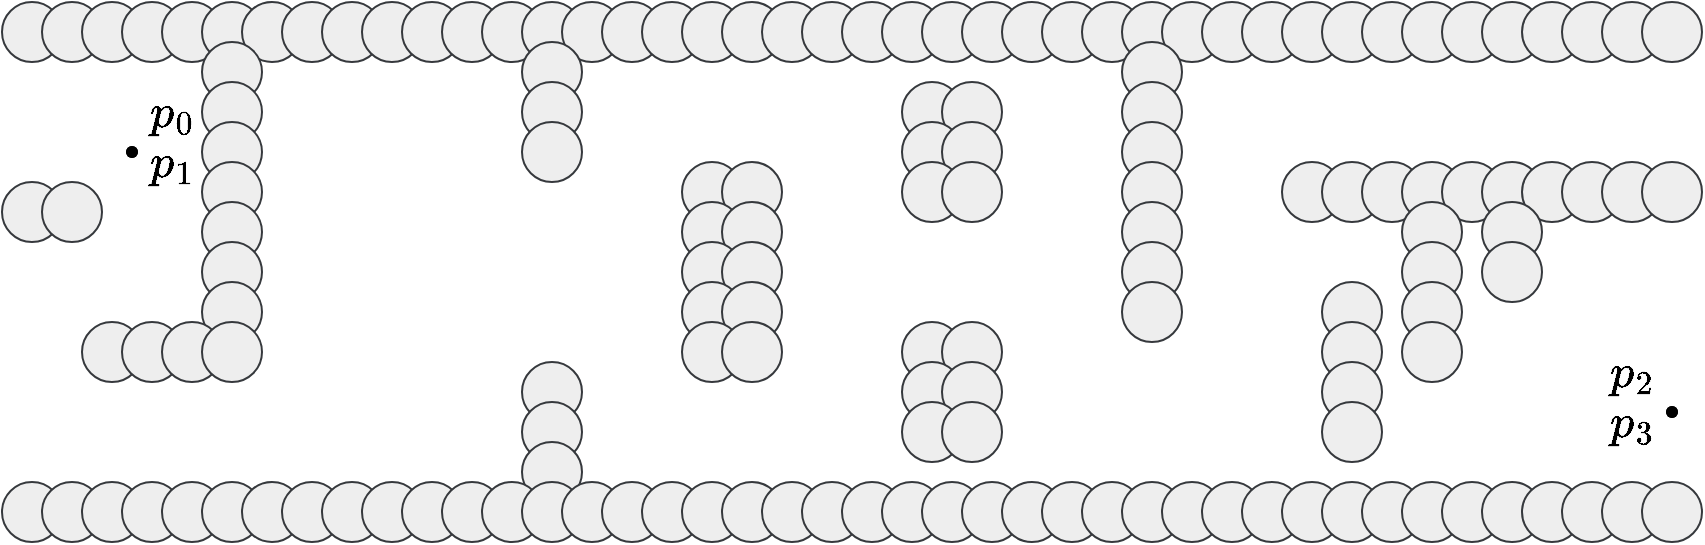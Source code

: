 <mxfile version="23.0.2" type="device">
  <diagram name="Page-1" id="large_distance">
    <mxGraphModel dx="1816" dy="1746" grid="1" gridSize="10" guides="1" tooltips="1" connect="1" arrows="1" fold="1" page="1" pageScale="1" pageWidth="827" pageHeight="1169" math="1" shadow="0">
      <root>
        <mxCell id="0" />
        <mxCell id="1" parent="0" />
        <mxCell id="collsionpoint-0" value="" style="ellipse;whiteSpace=wrap;html=1;aspect=fixed;fontSize=20;fillColor=#eeeeee;strokeColor=#36393d;" parent="1" vertex="1">
          <mxGeometry x="-15" y="-15" width="30" height="30" as="geometry" />
        </mxCell>
        <mxCell id="collsionpoint-1" value="" style="ellipse;whiteSpace=wrap;html=1;aspect=fixed;fontSize=20;fillColor=#eeeeee;strokeColor=#36393d;" parent="1" vertex="1">
          <mxGeometry x="5" y="-15" width="30" height="30" as="geometry" />
        </mxCell>
        <mxCell id="collsionpoint-2" value="" style="ellipse;whiteSpace=wrap;html=1;aspect=fixed;fontSize=20;fillColor=#eeeeee;strokeColor=#36393d;" parent="1" vertex="1">
          <mxGeometry x="25" y="-15" width="30" height="30" as="geometry" />
        </mxCell>
        <mxCell id="collsionpoint-3" value="" style="ellipse;whiteSpace=wrap;html=1;aspect=fixed;fontSize=20;fillColor=#eeeeee;strokeColor=#36393d;" parent="1" vertex="1">
          <mxGeometry x="45" y="-15" width="30" height="30" as="geometry" />
        </mxCell>
        <mxCell id="collsionpoint-4" value="" style="ellipse;whiteSpace=wrap;html=1;aspect=fixed;fontSize=20;fillColor=#eeeeee;strokeColor=#36393d;" parent="1" vertex="1">
          <mxGeometry x="65" y="-15" width="30" height="30" as="geometry" />
        </mxCell>
        <mxCell id="collsionpoint-5" value="" style="ellipse;whiteSpace=wrap;html=1;aspect=fixed;fontSize=20;fillColor=#eeeeee;strokeColor=#36393d;" parent="1" vertex="1">
          <mxGeometry x="85" y="-15" width="30" height="30" as="geometry" />
        </mxCell>
        <mxCell id="collsionpoint-6" value="" style="ellipse;whiteSpace=wrap;html=1;aspect=fixed;fontSize=20;fillColor=#eeeeee;strokeColor=#36393d;" parent="1" vertex="1">
          <mxGeometry x="105" y="-15" width="30" height="30" as="geometry" />
        </mxCell>
        <mxCell id="collsionpoint-7" value="" style="ellipse;whiteSpace=wrap;html=1;aspect=fixed;fontSize=20;fillColor=#eeeeee;strokeColor=#36393d;" parent="1" vertex="1">
          <mxGeometry x="125" y="-15" width="30" height="30" as="geometry" />
        </mxCell>
        <mxCell id="collsionpoint-8" value="" style="ellipse;whiteSpace=wrap;html=1;aspect=fixed;fontSize=20;fillColor=#eeeeee;strokeColor=#36393d;" parent="1" vertex="1">
          <mxGeometry x="145" y="-15" width="30" height="30" as="geometry" />
        </mxCell>
        <mxCell id="collsionpoint-9" value="" style="ellipse;whiteSpace=wrap;html=1;aspect=fixed;fontSize=20;fillColor=#eeeeee;strokeColor=#36393d;" parent="1" vertex="1">
          <mxGeometry x="165" y="-15" width="30" height="30" as="geometry" />
        </mxCell>
        <mxCell id="collsionpoint-10" value="" style="ellipse;whiteSpace=wrap;html=1;aspect=fixed;fontSize=20;fillColor=#eeeeee;strokeColor=#36393d;" parent="1" vertex="1">
          <mxGeometry x="185" y="-15" width="30" height="30" as="geometry" />
        </mxCell>
        <mxCell id="collsionpoint-11" value="" style="ellipse;whiteSpace=wrap;html=1;aspect=fixed;fontSize=20;fillColor=#eeeeee;strokeColor=#36393d;" parent="1" vertex="1">
          <mxGeometry x="205" y="-15" width="30" height="30" as="geometry" />
        </mxCell>
        <mxCell id="collsionpoint-12" value="" style="ellipse;whiteSpace=wrap;html=1;aspect=fixed;fontSize=20;fillColor=#eeeeee;strokeColor=#36393d;" parent="1" vertex="1">
          <mxGeometry x="225" y="-15" width="30" height="30" as="geometry" />
        </mxCell>
        <mxCell id="collsionpoint-13" value="" style="ellipse;whiteSpace=wrap;html=1;aspect=fixed;fontSize=20;fillColor=#eeeeee;strokeColor=#36393d;" parent="1" vertex="1">
          <mxGeometry x="245" y="-15" width="30" height="30" as="geometry" />
        </mxCell>
        <mxCell id="collsionpoint-14" value="" style="ellipse;whiteSpace=wrap;html=1;aspect=fixed;fontSize=20;fillColor=#eeeeee;strokeColor=#36393d;" parent="1" vertex="1">
          <mxGeometry x="265" y="-15" width="30" height="30" as="geometry" />
        </mxCell>
        <mxCell id="collsionpoint-15" value="" style="ellipse;whiteSpace=wrap;html=1;aspect=fixed;fontSize=20;fillColor=#eeeeee;strokeColor=#36393d;" parent="1" vertex="1">
          <mxGeometry x="285" y="-15" width="30" height="30" as="geometry" />
        </mxCell>
        <mxCell id="collsionpoint-16" value="" style="ellipse;whiteSpace=wrap;html=1;aspect=fixed;fontSize=20;fillColor=#eeeeee;strokeColor=#36393d;" parent="1" vertex="1">
          <mxGeometry x="305" y="-15" width="30" height="30" as="geometry" />
        </mxCell>
        <mxCell id="collsionpoint-17" value="" style="ellipse;whiteSpace=wrap;html=1;aspect=fixed;fontSize=20;fillColor=#eeeeee;strokeColor=#36393d;" parent="1" vertex="1">
          <mxGeometry x="325" y="-15" width="30" height="30" as="geometry" />
        </mxCell>
        <mxCell id="collsionpoint-18" value="" style="ellipse;whiteSpace=wrap;html=1;aspect=fixed;fontSize=20;fillColor=#eeeeee;strokeColor=#36393d;" parent="1" vertex="1">
          <mxGeometry x="345" y="-15" width="30" height="30" as="geometry" />
        </mxCell>
        <mxCell id="collsionpoint-19" value="" style="ellipse;whiteSpace=wrap;html=1;aspect=fixed;fontSize=20;fillColor=#eeeeee;strokeColor=#36393d;" parent="1" vertex="1">
          <mxGeometry x="365" y="-15" width="30" height="30" as="geometry" />
        </mxCell>
        <mxCell id="collsionpoint-20" value="" style="ellipse;whiteSpace=wrap;html=1;aspect=fixed;fontSize=20;fillColor=#eeeeee;strokeColor=#36393d;" parent="1" vertex="1">
          <mxGeometry x="385" y="-15" width="30" height="30" as="geometry" />
        </mxCell>
        <mxCell id="collsionpoint-21" value="" style="ellipse;whiteSpace=wrap;html=1;aspect=fixed;fontSize=20;fillColor=#eeeeee;strokeColor=#36393d;" parent="1" vertex="1">
          <mxGeometry x="405" y="-15" width="30" height="30" as="geometry" />
        </mxCell>
        <mxCell id="collsionpoint-22" value="" style="ellipse;whiteSpace=wrap;html=1;aspect=fixed;fontSize=20;fillColor=#eeeeee;strokeColor=#36393d;" parent="1" vertex="1">
          <mxGeometry x="425" y="-15" width="30" height="30" as="geometry" />
        </mxCell>
        <mxCell id="collsionpoint-23" value="" style="ellipse;whiteSpace=wrap;html=1;aspect=fixed;fontSize=20;fillColor=#eeeeee;strokeColor=#36393d;" parent="1" vertex="1">
          <mxGeometry x="445" y="-15" width="30" height="30" as="geometry" />
        </mxCell>
        <mxCell id="collsionpoint-24" value="" style="ellipse;whiteSpace=wrap;html=1;aspect=fixed;fontSize=20;fillColor=#eeeeee;strokeColor=#36393d;" parent="1" vertex="1">
          <mxGeometry x="465" y="-15" width="30" height="30" as="geometry" />
        </mxCell>
        <mxCell id="collsionpoint-25" value="" style="ellipse;whiteSpace=wrap;html=1;aspect=fixed;fontSize=20;fillColor=#eeeeee;strokeColor=#36393d;" parent="1" vertex="1">
          <mxGeometry x="485" y="-15" width="30" height="30" as="geometry" />
        </mxCell>
        <mxCell id="collsionpoint-26" value="" style="ellipse;whiteSpace=wrap;html=1;aspect=fixed;fontSize=20;fillColor=#eeeeee;strokeColor=#36393d;" parent="1" vertex="1">
          <mxGeometry x="505" y="-15" width="30" height="30" as="geometry" />
        </mxCell>
        <mxCell id="collsionpoint-27" value="" style="ellipse;whiteSpace=wrap;html=1;aspect=fixed;fontSize=20;fillColor=#eeeeee;strokeColor=#36393d;" parent="1" vertex="1">
          <mxGeometry x="525" y="-15" width="30" height="30" as="geometry" />
        </mxCell>
        <mxCell id="collsionpoint-28" value="" style="ellipse;whiteSpace=wrap;html=1;aspect=fixed;fontSize=20;fillColor=#eeeeee;strokeColor=#36393d;" parent="1" vertex="1">
          <mxGeometry x="545" y="-15" width="30" height="30" as="geometry" />
        </mxCell>
        <mxCell id="collsionpoint-29" value="" style="ellipse;whiteSpace=wrap;html=1;aspect=fixed;fontSize=20;fillColor=#eeeeee;strokeColor=#36393d;" parent="1" vertex="1">
          <mxGeometry x="565" y="-15" width="30" height="30" as="geometry" />
        </mxCell>
        <mxCell id="collsionpoint-30" value="" style="ellipse;whiteSpace=wrap;html=1;aspect=fixed;fontSize=20;fillColor=#eeeeee;strokeColor=#36393d;" parent="1" vertex="1">
          <mxGeometry x="585" y="-15" width="30" height="30" as="geometry" />
        </mxCell>
        <mxCell id="collsionpoint-31" value="" style="ellipse;whiteSpace=wrap;html=1;aspect=fixed;fontSize=20;fillColor=#eeeeee;strokeColor=#36393d;" parent="1" vertex="1">
          <mxGeometry x="605" y="-15" width="30" height="30" as="geometry" />
        </mxCell>
        <mxCell id="collsionpoint-32" value="" style="ellipse;whiteSpace=wrap;html=1;aspect=fixed;fontSize=20;fillColor=#eeeeee;strokeColor=#36393d;" parent="1" vertex="1">
          <mxGeometry x="625" y="-15" width="30" height="30" as="geometry" />
        </mxCell>
        <mxCell id="collsionpoint-33" value="" style="ellipse;whiteSpace=wrap;html=1;aspect=fixed;fontSize=20;fillColor=#eeeeee;strokeColor=#36393d;" parent="1" vertex="1">
          <mxGeometry x="645" y="-15" width="30" height="30" as="geometry" />
        </mxCell>
        <mxCell id="collsionpoint-34" value="" style="ellipse;whiteSpace=wrap;html=1;aspect=fixed;fontSize=20;fillColor=#eeeeee;strokeColor=#36393d;" parent="1" vertex="1">
          <mxGeometry x="665" y="-15" width="30" height="30" as="geometry" />
        </mxCell>
        <mxCell id="collsionpoint-35" value="" style="ellipse;whiteSpace=wrap;html=1;aspect=fixed;fontSize=20;fillColor=#eeeeee;strokeColor=#36393d;" parent="1" vertex="1">
          <mxGeometry x="685" y="-15" width="30" height="30" as="geometry" />
        </mxCell>
        <mxCell id="collsionpoint-36" value="" style="ellipse;whiteSpace=wrap;html=1;aspect=fixed;fontSize=20;fillColor=#eeeeee;strokeColor=#36393d;" parent="1" vertex="1">
          <mxGeometry x="705" y="-15" width="30" height="30" as="geometry" />
        </mxCell>
        <mxCell id="collsionpoint-37" value="" style="ellipse;whiteSpace=wrap;html=1;aspect=fixed;fontSize=20;fillColor=#eeeeee;strokeColor=#36393d;" parent="1" vertex="1">
          <mxGeometry x="725" y="-15" width="30" height="30" as="geometry" />
        </mxCell>
        <mxCell id="collsionpoint-38" value="" style="ellipse;whiteSpace=wrap;html=1;aspect=fixed;fontSize=20;fillColor=#eeeeee;strokeColor=#36393d;" parent="1" vertex="1">
          <mxGeometry x="745" y="-15" width="30" height="30" as="geometry" />
        </mxCell>
        <mxCell id="collsionpoint-39" value="" style="ellipse;whiteSpace=wrap;html=1;aspect=fixed;fontSize=20;fillColor=#eeeeee;strokeColor=#36393d;" parent="1" vertex="1">
          <mxGeometry x="765" y="-15" width="30" height="30" as="geometry" />
        </mxCell>
        <mxCell id="collsionpoint-40" value="" style="ellipse;whiteSpace=wrap;html=1;aspect=fixed;fontSize=20;fillColor=#eeeeee;strokeColor=#36393d;" parent="1" vertex="1">
          <mxGeometry x="785" y="-15" width="30" height="30" as="geometry" />
        </mxCell>
        <mxCell id="collsionpoint-41" value="" style="ellipse;whiteSpace=wrap;html=1;aspect=fixed;fontSize=20;fillColor=#eeeeee;strokeColor=#36393d;" parent="1" vertex="1">
          <mxGeometry x="805" y="-15" width="30" height="30" as="geometry" />
        </mxCell>
        <mxCell id="collsionpoint-42" value="" style="ellipse;whiteSpace=wrap;html=1;aspect=fixed;fontSize=20;fillColor=#eeeeee;strokeColor=#36393d;" parent="1" vertex="1">
          <mxGeometry x="85" y="5" width="30" height="30" as="geometry" />
        </mxCell>
        <mxCell id="collsionpoint-43" value="" style="ellipse;whiteSpace=wrap;html=1;aspect=fixed;fontSize=20;fillColor=#eeeeee;strokeColor=#36393d;" parent="1" vertex="1">
          <mxGeometry x="245" y="5" width="30" height="30" as="geometry" />
        </mxCell>
        <mxCell id="collsionpoint-44" value="" style="ellipse;whiteSpace=wrap;html=1;aspect=fixed;fontSize=20;fillColor=#eeeeee;strokeColor=#36393d;" parent="1" vertex="1">
          <mxGeometry x="545" y="5" width="30" height="30" as="geometry" />
        </mxCell>
        <mxCell id="collsionpoint-45" value="" style="ellipse;whiteSpace=wrap;html=1;aspect=fixed;fontSize=20;fillColor=#eeeeee;strokeColor=#36393d;" parent="1" vertex="1">
          <mxGeometry x="85" y="25" width="30" height="30" as="geometry" />
        </mxCell>
        <mxCell id="collsionpoint-46" value="" style="ellipse;whiteSpace=wrap;html=1;aspect=fixed;fontSize=20;fillColor=#eeeeee;strokeColor=#36393d;" parent="1" vertex="1">
          <mxGeometry x="245" y="25" width="30" height="30" as="geometry" />
        </mxCell>
        <mxCell id="collsionpoint-47" value="" style="ellipse;whiteSpace=wrap;html=1;aspect=fixed;fontSize=20;fillColor=#eeeeee;strokeColor=#36393d;" parent="1" vertex="1">
          <mxGeometry x="435" y="25" width="30" height="30" as="geometry" />
        </mxCell>
        <mxCell id="collsionpoint-48" value="" style="ellipse;whiteSpace=wrap;html=1;aspect=fixed;fontSize=20;fillColor=#eeeeee;strokeColor=#36393d;" parent="1" vertex="1">
          <mxGeometry x="455" y="25" width="30" height="30" as="geometry" />
        </mxCell>
        <mxCell id="collsionpoint-49" value="" style="ellipse;whiteSpace=wrap;html=1;aspect=fixed;fontSize=20;fillColor=#eeeeee;strokeColor=#36393d;" parent="1" vertex="1">
          <mxGeometry x="545" y="25" width="30" height="30" as="geometry" />
        </mxCell>
        <mxCell id="collsionpoint-50" value="" style="ellipse;whiteSpace=wrap;html=1;aspect=fixed;fontSize=20;fillColor=#eeeeee;strokeColor=#36393d;" parent="1" vertex="1">
          <mxGeometry x="85" y="45" width="30" height="30" as="geometry" />
        </mxCell>
        <mxCell id="collsionpoint-51" value="" style="ellipse;whiteSpace=wrap;html=1;aspect=fixed;fontSize=20;fillColor=#eeeeee;strokeColor=#36393d;" parent="1" vertex="1">
          <mxGeometry x="245" y="45" width="30" height="30" as="geometry" />
        </mxCell>
        <mxCell id="collsionpoint-52" value="" style="ellipse;whiteSpace=wrap;html=1;aspect=fixed;fontSize=20;fillColor=#eeeeee;strokeColor=#36393d;" parent="1" vertex="1">
          <mxGeometry x="435" y="45" width="30" height="30" as="geometry" />
        </mxCell>
        <mxCell id="collsionpoint-53" value="" style="ellipse;whiteSpace=wrap;html=1;aspect=fixed;fontSize=20;fillColor=#eeeeee;strokeColor=#36393d;" parent="1" vertex="1">
          <mxGeometry x="455" y="45" width="30" height="30" as="geometry" />
        </mxCell>
        <mxCell id="collsionpoint-54" value="" style="ellipse;whiteSpace=wrap;html=1;aspect=fixed;fontSize=20;fillColor=#eeeeee;strokeColor=#36393d;" parent="1" vertex="1">
          <mxGeometry x="545" y="45" width="30" height="30" as="geometry" />
        </mxCell>
        <mxCell id="collsionpoint-55" value="" style="ellipse;whiteSpace=wrap;html=1;aspect=fixed;fontSize=20;fillColor=#eeeeee;strokeColor=#36393d;" parent="1" vertex="1">
          <mxGeometry x="85" y="65" width="30" height="30" as="geometry" />
        </mxCell>
        <mxCell id="collsionpoint-56" value="" style="ellipse;whiteSpace=wrap;html=1;aspect=fixed;fontSize=20;fillColor=#eeeeee;strokeColor=#36393d;" parent="1" vertex="1">
          <mxGeometry x="325" y="65" width="30" height="30" as="geometry" />
        </mxCell>
        <mxCell id="collsionpoint-57" value="" style="ellipse;whiteSpace=wrap;html=1;aspect=fixed;fontSize=20;fillColor=#eeeeee;strokeColor=#36393d;" parent="1" vertex="1">
          <mxGeometry x="345" y="65" width="30" height="30" as="geometry" />
        </mxCell>
        <mxCell id="collsionpoint-58" value="" style="ellipse;whiteSpace=wrap;html=1;aspect=fixed;fontSize=20;fillColor=#eeeeee;strokeColor=#36393d;" parent="1" vertex="1">
          <mxGeometry x="435" y="65" width="30" height="30" as="geometry" />
        </mxCell>
        <mxCell id="collsionpoint-59" value="" style="ellipse;whiteSpace=wrap;html=1;aspect=fixed;fontSize=20;fillColor=#eeeeee;strokeColor=#36393d;" parent="1" vertex="1">
          <mxGeometry x="455" y="65" width="30" height="30" as="geometry" />
        </mxCell>
        <mxCell id="collsionpoint-60" value="" style="ellipse;whiteSpace=wrap;html=1;aspect=fixed;fontSize=20;fillColor=#eeeeee;strokeColor=#36393d;" parent="1" vertex="1">
          <mxGeometry x="545" y="65" width="30" height="30" as="geometry" />
        </mxCell>
        <mxCell id="collsionpoint-61" value="" style="ellipse;whiteSpace=wrap;html=1;aspect=fixed;fontSize=20;fillColor=#eeeeee;strokeColor=#36393d;" parent="1" vertex="1">
          <mxGeometry x="625" y="65" width="30" height="30" as="geometry" />
        </mxCell>
        <mxCell id="collsionpoint-62" value="" style="ellipse;whiteSpace=wrap;html=1;aspect=fixed;fontSize=20;fillColor=#eeeeee;strokeColor=#36393d;" parent="1" vertex="1">
          <mxGeometry x="645" y="65" width="30" height="30" as="geometry" />
        </mxCell>
        <mxCell id="collsionpoint-63" value="" style="ellipse;whiteSpace=wrap;html=1;aspect=fixed;fontSize=20;fillColor=#eeeeee;strokeColor=#36393d;" parent="1" vertex="1">
          <mxGeometry x="665" y="65" width="30" height="30" as="geometry" />
        </mxCell>
        <mxCell id="collsionpoint-64" value="" style="ellipse;whiteSpace=wrap;html=1;aspect=fixed;fontSize=20;fillColor=#eeeeee;strokeColor=#36393d;" parent="1" vertex="1">
          <mxGeometry x="685" y="65" width="30" height="30" as="geometry" />
        </mxCell>
        <mxCell id="collsionpoint-65" value="" style="ellipse;whiteSpace=wrap;html=1;aspect=fixed;fontSize=20;fillColor=#eeeeee;strokeColor=#36393d;" parent="1" vertex="1">
          <mxGeometry x="705" y="65" width="30" height="30" as="geometry" />
        </mxCell>
        <mxCell id="collsionpoint-66" value="" style="ellipse;whiteSpace=wrap;html=1;aspect=fixed;fontSize=20;fillColor=#eeeeee;strokeColor=#36393d;" parent="1" vertex="1">
          <mxGeometry x="725" y="65" width="30" height="30" as="geometry" />
        </mxCell>
        <mxCell id="collsionpoint-67" value="" style="ellipse;whiteSpace=wrap;html=1;aspect=fixed;fontSize=20;fillColor=#eeeeee;strokeColor=#36393d;" parent="1" vertex="1">
          <mxGeometry x="745" y="65" width="30" height="30" as="geometry" />
        </mxCell>
        <mxCell id="collsionpoint-68" value="" style="ellipse;whiteSpace=wrap;html=1;aspect=fixed;fontSize=20;fillColor=#eeeeee;strokeColor=#36393d;" parent="1" vertex="1">
          <mxGeometry x="765" y="65" width="30" height="30" as="geometry" />
        </mxCell>
        <mxCell id="collsionpoint-69" value="" style="ellipse;whiteSpace=wrap;html=1;aspect=fixed;fontSize=20;fillColor=#eeeeee;strokeColor=#36393d;" parent="1" vertex="1">
          <mxGeometry x="785" y="65" width="30" height="30" as="geometry" />
        </mxCell>
        <mxCell id="collsionpoint-70" value="" style="ellipse;whiteSpace=wrap;html=1;aspect=fixed;fontSize=20;fillColor=#eeeeee;strokeColor=#36393d;" parent="1" vertex="1">
          <mxGeometry x="805" y="65" width="30" height="30" as="geometry" />
        </mxCell>
        <mxCell id="collsionpoint-71" value="" style="ellipse;whiteSpace=wrap;html=1;aspect=fixed;fontSize=20;fillColor=#eeeeee;strokeColor=#36393d;" parent="1" vertex="1">
          <mxGeometry x="-15" y="75" width="30" height="30" as="geometry" />
        </mxCell>
        <mxCell id="collsionpoint-72" value="" style="ellipse;whiteSpace=wrap;html=1;aspect=fixed;fontSize=20;fillColor=#eeeeee;strokeColor=#36393d;" parent="1" vertex="1">
          <mxGeometry x="5" y="75" width="30" height="30" as="geometry" />
        </mxCell>
        <mxCell id="collsionpoint-73" value="" style="ellipse;whiteSpace=wrap;html=1;aspect=fixed;fontSize=20;fillColor=#eeeeee;strokeColor=#36393d;" parent="1" vertex="1">
          <mxGeometry x="85" y="85" width="30" height="30" as="geometry" />
        </mxCell>
        <mxCell id="collsionpoint-74" value="" style="ellipse;whiteSpace=wrap;html=1;aspect=fixed;fontSize=20;fillColor=#eeeeee;strokeColor=#36393d;" parent="1" vertex="1">
          <mxGeometry x="325" y="85" width="30" height="30" as="geometry" />
        </mxCell>
        <mxCell id="collsionpoint-75" value="" style="ellipse;whiteSpace=wrap;html=1;aspect=fixed;fontSize=20;fillColor=#eeeeee;strokeColor=#36393d;" parent="1" vertex="1">
          <mxGeometry x="345" y="85" width="30" height="30" as="geometry" />
        </mxCell>
        <mxCell id="collsionpoint-76" value="" style="ellipse;whiteSpace=wrap;html=1;aspect=fixed;fontSize=20;fillColor=#eeeeee;strokeColor=#36393d;" parent="1" vertex="1">
          <mxGeometry x="545" y="85" width="30" height="30" as="geometry" />
        </mxCell>
        <mxCell id="collsionpoint-77" value="" style="ellipse;whiteSpace=wrap;html=1;aspect=fixed;fontSize=20;fillColor=#eeeeee;strokeColor=#36393d;" parent="1" vertex="1">
          <mxGeometry x="685" y="85" width="30" height="30" as="geometry" />
        </mxCell>
        <mxCell id="collsionpoint-78" value="" style="ellipse;whiteSpace=wrap;html=1;aspect=fixed;fontSize=20;fillColor=#eeeeee;strokeColor=#36393d;" parent="1" vertex="1">
          <mxGeometry x="725" y="85" width="30" height="30" as="geometry" />
        </mxCell>
        <mxCell id="collsionpoint-79" value="" style="ellipse;whiteSpace=wrap;html=1;aspect=fixed;fontSize=20;fillColor=#eeeeee;strokeColor=#36393d;" parent="1" vertex="1">
          <mxGeometry x="85" y="105" width="30" height="30" as="geometry" />
        </mxCell>
        <mxCell id="collsionpoint-80" value="" style="ellipse;whiteSpace=wrap;html=1;aspect=fixed;fontSize=20;fillColor=#eeeeee;strokeColor=#36393d;" parent="1" vertex="1">
          <mxGeometry x="325" y="105" width="30" height="30" as="geometry" />
        </mxCell>
        <mxCell id="collsionpoint-81" value="" style="ellipse;whiteSpace=wrap;html=1;aspect=fixed;fontSize=20;fillColor=#eeeeee;strokeColor=#36393d;" parent="1" vertex="1">
          <mxGeometry x="345" y="105" width="30" height="30" as="geometry" />
        </mxCell>
        <mxCell id="collsionpoint-82" value="" style="ellipse;whiteSpace=wrap;html=1;aspect=fixed;fontSize=20;fillColor=#eeeeee;strokeColor=#36393d;" parent="1" vertex="1">
          <mxGeometry x="545" y="105" width="30" height="30" as="geometry" />
        </mxCell>
        <mxCell id="collsionpoint-83" value="" style="ellipse;whiteSpace=wrap;html=1;aspect=fixed;fontSize=20;fillColor=#eeeeee;strokeColor=#36393d;" parent="1" vertex="1">
          <mxGeometry x="685" y="105" width="30" height="30" as="geometry" />
        </mxCell>
        <mxCell id="collsionpoint-84" value="" style="ellipse;whiteSpace=wrap;html=1;aspect=fixed;fontSize=20;fillColor=#eeeeee;strokeColor=#36393d;" parent="1" vertex="1">
          <mxGeometry x="725" y="105" width="30" height="30" as="geometry" />
        </mxCell>
        <mxCell id="collsionpoint-85" value="" style="ellipse;whiteSpace=wrap;html=1;aspect=fixed;fontSize=20;fillColor=#eeeeee;strokeColor=#36393d;" parent="1" vertex="1">
          <mxGeometry x="85" y="125" width="30" height="30" as="geometry" />
        </mxCell>
        <mxCell id="collsionpoint-86" value="" style="ellipse;whiteSpace=wrap;html=1;aspect=fixed;fontSize=20;fillColor=#eeeeee;strokeColor=#36393d;" parent="1" vertex="1">
          <mxGeometry x="325" y="125" width="30" height="30" as="geometry" />
        </mxCell>
        <mxCell id="collsionpoint-87" value="" style="ellipse;whiteSpace=wrap;html=1;aspect=fixed;fontSize=20;fillColor=#eeeeee;strokeColor=#36393d;" parent="1" vertex="1">
          <mxGeometry x="345" y="125" width="30" height="30" as="geometry" />
        </mxCell>
        <mxCell id="collsionpoint-88" value="" style="ellipse;whiteSpace=wrap;html=1;aspect=fixed;fontSize=20;fillColor=#eeeeee;strokeColor=#36393d;" parent="1" vertex="1">
          <mxGeometry x="545" y="125" width="30" height="30" as="geometry" />
        </mxCell>
        <mxCell id="collsionpoint-89" value="" style="ellipse;whiteSpace=wrap;html=1;aspect=fixed;fontSize=20;fillColor=#eeeeee;strokeColor=#36393d;" parent="1" vertex="1">
          <mxGeometry x="645" y="125" width="30" height="30" as="geometry" />
        </mxCell>
        <mxCell id="collsionpoint-90" value="" style="ellipse;whiteSpace=wrap;html=1;aspect=fixed;fontSize=20;fillColor=#eeeeee;strokeColor=#36393d;" parent="1" vertex="1">
          <mxGeometry x="685" y="125" width="30" height="30" as="geometry" />
        </mxCell>
        <mxCell id="collsionpoint-91" value="" style="ellipse;whiteSpace=wrap;html=1;aspect=fixed;fontSize=20;fillColor=#eeeeee;strokeColor=#36393d;" parent="1" vertex="1">
          <mxGeometry x="25" y="145" width="30" height="30" as="geometry" />
        </mxCell>
        <mxCell id="collsionpoint-92" value="" style="ellipse;whiteSpace=wrap;html=1;aspect=fixed;fontSize=20;fillColor=#eeeeee;strokeColor=#36393d;" parent="1" vertex="1">
          <mxGeometry x="45" y="145" width="30" height="30" as="geometry" />
        </mxCell>
        <mxCell id="collsionpoint-93" value="" style="ellipse;whiteSpace=wrap;html=1;aspect=fixed;fontSize=20;fillColor=#eeeeee;strokeColor=#36393d;" parent="1" vertex="1">
          <mxGeometry x="65" y="145" width="30" height="30" as="geometry" />
        </mxCell>
        <mxCell id="collsionpoint-94" value="" style="ellipse;whiteSpace=wrap;html=1;aspect=fixed;fontSize=20;fillColor=#eeeeee;strokeColor=#36393d;" parent="1" vertex="1">
          <mxGeometry x="85" y="145" width="30" height="30" as="geometry" />
        </mxCell>
        <mxCell id="collsionpoint-95" value="" style="ellipse;whiteSpace=wrap;html=1;aspect=fixed;fontSize=20;fillColor=#eeeeee;strokeColor=#36393d;" parent="1" vertex="1">
          <mxGeometry x="325" y="145" width="30" height="30" as="geometry" />
        </mxCell>
        <mxCell id="collsionpoint-96" value="" style="ellipse;whiteSpace=wrap;html=1;aspect=fixed;fontSize=20;fillColor=#eeeeee;strokeColor=#36393d;" parent="1" vertex="1">
          <mxGeometry x="345" y="145" width="30" height="30" as="geometry" />
        </mxCell>
        <mxCell id="collsionpoint-97" value="" style="ellipse;whiteSpace=wrap;html=1;aspect=fixed;fontSize=20;fillColor=#eeeeee;strokeColor=#36393d;" parent="1" vertex="1">
          <mxGeometry x="435" y="145" width="30" height="30" as="geometry" />
        </mxCell>
        <mxCell id="collsionpoint-98" value="" style="ellipse;whiteSpace=wrap;html=1;aspect=fixed;fontSize=20;fillColor=#eeeeee;strokeColor=#36393d;" parent="1" vertex="1">
          <mxGeometry x="455" y="145" width="30" height="30" as="geometry" />
        </mxCell>
        <mxCell id="collsionpoint-99" value="" style="ellipse;whiteSpace=wrap;html=1;aspect=fixed;fontSize=20;fillColor=#eeeeee;strokeColor=#36393d;" parent="1" vertex="1">
          <mxGeometry x="645" y="145" width="30" height="30" as="geometry" />
        </mxCell>
        <mxCell id="collsionpoint-100" value="" style="ellipse;whiteSpace=wrap;html=1;aspect=fixed;fontSize=20;fillColor=#eeeeee;strokeColor=#36393d;" parent="1" vertex="1">
          <mxGeometry x="685" y="145" width="30" height="30" as="geometry" />
        </mxCell>
        <mxCell id="collsionpoint-101" value="" style="ellipse;whiteSpace=wrap;html=1;aspect=fixed;fontSize=20;fillColor=#eeeeee;strokeColor=#36393d;" parent="1" vertex="1">
          <mxGeometry x="245" y="165" width="30" height="30" as="geometry" />
        </mxCell>
        <mxCell id="collsionpoint-102" value="" style="ellipse;whiteSpace=wrap;html=1;aspect=fixed;fontSize=20;fillColor=#eeeeee;strokeColor=#36393d;" parent="1" vertex="1">
          <mxGeometry x="435" y="165" width="30" height="30" as="geometry" />
        </mxCell>
        <mxCell id="collsionpoint-103" value="" style="ellipse;whiteSpace=wrap;html=1;aspect=fixed;fontSize=20;fillColor=#eeeeee;strokeColor=#36393d;" parent="1" vertex="1">
          <mxGeometry x="455" y="165" width="30" height="30" as="geometry" />
        </mxCell>
        <mxCell id="collsionpoint-104" value="" style="ellipse;whiteSpace=wrap;html=1;aspect=fixed;fontSize=20;fillColor=#eeeeee;strokeColor=#36393d;" parent="1" vertex="1">
          <mxGeometry x="645" y="165" width="30" height="30" as="geometry" />
        </mxCell>
        <mxCell id="collsionpoint-105" value="" style="ellipse;whiteSpace=wrap;html=1;aspect=fixed;fontSize=20;fillColor=#eeeeee;strokeColor=#36393d;" parent="1" vertex="1">
          <mxGeometry x="245" y="185" width="30" height="30" as="geometry" />
        </mxCell>
        <mxCell id="collsionpoint-106" value="" style="ellipse;whiteSpace=wrap;html=1;aspect=fixed;fontSize=20;fillColor=#eeeeee;strokeColor=#36393d;" parent="1" vertex="1">
          <mxGeometry x="435" y="185" width="30" height="30" as="geometry" />
        </mxCell>
        <mxCell id="collsionpoint-107" value="" style="ellipse;whiteSpace=wrap;html=1;aspect=fixed;fontSize=20;fillColor=#eeeeee;strokeColor=#36393d;" parent="1" vertex="1">
          <mxGeometry x="455" y="185" width="30" height="30" as="geometry" />
        </mxCell>
        <mxCell id="collsionpoint-108" value="" style="ellipse;whiteSpace=wrap;html=1;aspect=fixed;fontSize=20;fillColor=#eeeeee;strokeColor=#36393d;" parent="1" vertex="1">
          <mxGeometry x="645" y="185" width="30" height="30" as="geometry" />
        </mxCell>
        <mxCell id="collsionpoint-109" value="" style="ellipse;whiteSpace=wrap;html=1;aspect=fixed;fontSize=20;fillColor=#eeeeee;strokeColor=#36393d;" parent="1" vertex="1">
          <mxGeometry x="245" y="205" width="30" height="30" as="geometry" />
        </mxCell>
        <mxCell id="collsionpoint-110" value="" style="ellipse;whiteSpace=wrap;html=1;aspect=fixed;fontSize=20;fillColor=#eeeeee;strokeColor=#36393d;" parent="1" vertex="1">
          <mxGeometry x="-15" y="225" width="30" height="30" as="geometry" />
        </mxCell>
        <mxCell id="collsionpoint-111" value="" style="ellipse;whiteSpace=wrap;html=1;aspect=fixed;fontSize=20;fillColor=#eeeeee;strokeColor=#36393d;" parent="1" vertex="1">
          <mxGeometry x="5" y="225" width="30" height="30" as="geometry" />
        </mxCell>
        <mxCell id="collsionpoint-112" value="" style="ellipse;whiteSpace=wrap;html=1;aspect=fixed;fontSize=20;fillColor=#eeeeee;strokeColor=#36393d;" parent="1" vertex="1">
          <mxGeometry x="25" y="225" width="30" height="30" as="geometry" />
        </mxCell>
        <mxCell id="collsionpoint-113" value="" style="ellipse;whiteSpace=wrap;html=1;aspect=fixed;fontSize=20;fillColor=#eeeeee;strokeColor=#36393d;" parent="1" vertex="1">
          <mxGeometry x="45" y="225" width="30" height="30" as="geometry" />
        </mxCell>
        <mxCell id="collsionpoint-114" value="" style="ellipse;whiteSpace=wrap;html=1;aspect=fixed;fontSize=20;fillColor=#eeeeee;strokeColor=#36393d;" parent="1" vertex="1">
          <mxGeometry x="65" y="225" width="30" height="30" as="geometry" />
        </mxCell>
        <mxCell id="collsionpoint-115" value="" style="ellipse;whiteSpace=wrap;html=1;aspect=fixed;fontSize=20;fillColor=#eeeeee;strokeColor=#36393d;" parent="1" vertex="1">
          <mxGeometry x="85" y="225" width="30" height="30" as="geometry" />
        </mxCell>
        <mxCell id="collsionpoint-116" value="" style="ellipse;whiteSpace=wrap;html=1;aspect=fixed;fontSize=20;fillColor=#eeeeee;strokeColor=#36393d;" parent="1" vertex="1">
          <mxGeometry x="105" y="225" width="30" height="30" as="geometry" />
        </mxCell>
        <mxCell id="collsionpoint-117" value="" style="ellipse;whiteSpace=wrap;html=1;aspect=fixed;fontSize=20;fillColor=#eeeeee;strokeColor=#36393d;" parent="1" vertex="1">
          <mxGeometry x="125" y="225" width="30" height="30" as="geometry" />
        </mxCell>
        <mxCell id="collsionpoint-118" value="" style="ellipse;whiteSpace=wrap;html=1;aspect=fixed;fontSize=20;fillColor=#eeeeee;strokeColor=#36393d;" parent="1" vertex="1">
          <mxGeometry x="145" y="225" width="30" height="30" as="geometry" />
        </mxCell>
        <mxCell id="collsionpoint-119" value="" style="ellipse;whiteSpace=wrap;html=1;aspect=fixed;fontSize=20;fillColor=#eeeeee;strokeColor=#36393d;" parent="1" vertex="1">
          <mxGeometry x="165" y="225" width="30" height="30" as="geometry" />
        </mxCell>
        <mxCell id="collsionpoint-120" value="" style="ellipse;whiteSpace=wrap;html=1;aspect=fixed;fontSize=20;fillColor=#eeeeee;strokeColor=#36393d;" parent="1" vertex="1">
          <mxGeometry x="185" y="225" width="30" height="30" as="geometry" />
        </mxCell>
        <mxCell id="collsionpoint-121" value="" style="ellipse;whiteSpace=wrap;html=1;aspect=fixed;fontSize=20;fillColor=#eeeeee;strokeColor=#36393d;" parent="1" vertex="1">
          <mxGeometry x="205" y="225" width="30" height="30" as="geometry" />
        </mxCell>
        <mxCell id="collsionpoint-122" value="" style="ellipse;whiteSpace=wrap;html=1;aspect=fixed;fontSize=20;fillColor=#eeeeee;strokeColor=#36393d;" parent="1" vertex="1">
          <mxGeometry x="225" y="225" width="30" height="30" as="geometry" />
        </mxCell>
        <mxCell id="collsionpoint-123" value="" style="ellipse;whiteSpace=wrap;html=1;aspect=fixed;fontSize=20;fillColor=#eeeeee;strokeColor=#36393d;" parent="1" vertex="1">
          <mxGeometry x="245" y="225" width="30" height="30" as="geometry" />
        </mxCell>
        <mxCell id="collsionpoint-124" value="" style="ellipse;whiteSpace=wrap;html=1;aspect=fixed;fontSize=20;fillColor=#eeeeee;strokeColor=#36393d;" parent="1" vertex="1">
          <mxGeometry x="265" y="225" width="30" height="30" as="geometry" />
        </mxCell>
        <mxCell id="collsionpoint-125" value="" style="ellipse;whiteSpace=wrap;html=1;aspect=fixed;fontSize=20;fillColor=#eeeeee;strokeColor=#36393d;" parent="1" vertex="1">
          <mxGeometry x="285" y="225" width="30" height="30" as="geometry" />
        </mxCell>
        <mxCell id="collsionpoint-126" value="" style="ellipse;whiteSpace=wrap;html=1;aspect=fixed;fontSize=20;fillColor=#eeeeee;strokeColor=#36393d;" parent="1" vertex="1">
          <mxGeometry x="305" y="225" width="30" height="30" as="geometry" />
        </mxCell>
        <mxCell id="collsionpoint-127" value="" style="ellipse;whiteSpace=wrap;html=1;aspect=fixed;fontSize=20;fillColor=#eeeeee;strokeColor=#36393d;" parent="1" vertex="1">
          <mxGeometry x="325" y="225" width="30" height="30" as="geometry" />
        </mxCell>
        <mxCell id="collsionpoint-128" value="" style="ellipse;whiteSpace=wrap;html=1;aspect=fixed;fontSize=20;fillColor=#eeeeee;strokeColor=#36393d;" parent="1" vertex="1">
          <mxGeometry x="345" y="225" width="30" height="30" as="geometry" />
        </mxCell>
        <mxCell id="collsionpoint-129" value="" style="ellipse;whiteSpace=wrap;html=1;aspect=fixed;fontSize=20;fillColor=#eeeeee;strokeColor=#36393d;" parent="1" vertex="1">
          <mxGeometry x="365" y="225" width="30" height="30" as="geometry" />
        </mxCell>
        <mxCell id="collsionpoint-130" value="" style="ellipse;whiteSpace=wrap;html=1;aspect=fixed;fontSize=20;fillColor=#eeeeee;strokeColor=#36393d;" parent="1" vertex="1">
          <mxGeometry x="385" y="225" width="30" height="30" as="geometry" />
        </mxCell>
        <mxCell id="collsionpoint-131" value="" style="ellipse;whiteSpace=wrap;html=1;aspect=fixed;fontSize=20;fillColor=#eeeeee;strokeColor=#36393d;" parent="1" vertex="1">
          <mxGeometry x="405" y="225" width="30" height="30" as="geometry" />
        </mxCell>
        <mxCell id="collsionpoint-132" value="" style="ellipse;whiteSpace=wrap;html=1;aspect=fixed;fontSize=20;fillColor=#eeeeee;strokeColor=#36393d;" parent="1" vertex="1">
          <mxGeometry x="425" y="225" width="30" height="30" as="geometry" />
        </mxCell>
        <mxCell id="collsionpoint-133" value="" style="ellipse;whiteSpace=wrap;html=1;aspect=fixed;fontSize=20;fillColor=#eeeeee;strokeColor=#36393d;" parent="1" vertex="1">
          <mxGeometry x="445" y="225" width="30" height="30" as="geometry" />
        </mxCell>
        <mxCell id="collsionpoint-134" value="" style="ellipse;whiteSpace=wrap;html=1;aspect=fixed;fontSize=20;fillColor=#eeeeee;strokeColor=#36393d;" parent="1" vertex="1">
          <mxGeometry x="465" y="225" width="30" height="30" as="geometry" />
        </mxCell>
        <mxCell id="collsionpoint-135" value="" style="ellipse;whiteSpace=wrap;html=1;aspect=fixed;fontSize=20;fillColor=#eeeeee;strokeColor=#36393d;" parent="1" vertex="1">
          <mxGeometry x="485" y="225" width="30" height="30" as="geometry" />
        </mxCell>
        <mxCell id="collsionpoint-136" value="" style="ellipse;whiteSpace=wrap;html=1;aspect=fixed;fontSize=20;fillColor=#eeeeee;strokeColor=#36393d;" parent="1" vertex="1">
          <mxGeometry x="505" y="225" width="30" height="30" as="geometry" />
        </mxCell>
        <mxCell id="collsionpoint-137" value="" style="ellipse;whiteSpace=wrap;html=1;aspect=fixed;fontSize=20;fillColor=#eeeeee;strokeColor=#36393d;" parent="1" vertex="1">
          <mxGeometry x="525" y="225" width="30" height="30" as="geometry" />
        </mxCell>
        <mxCell id="collsionpoint-138" value="" style="ellipse;whiteSpace=wrap;html=1;aspect=fixed;fontSize=20;fillColor=#eeeeee;strokeColor=#36393d;" parent="1" vertex="1">
          <mxGeometry x="545" y="225" width="30" height="30" as="geometry" />
        </mxCell>
        <mxCell id="collsionpoint-139" value="" style="ellipse;whiteSpace=wrap;html=1;aspect=fixed;fontSize=20;fillColor=#eeeeee;strokeColor=#36393d;" parent="1" vertex="1">
          <mxGeometry x="565" y="225" width="30" height="30" as="geometry" />
        </mxCell>
        <mxCell id="collsionpoint-140" value="" style="ellipse;whiteSpace=wrap;html=1;aspect=fixed;fontSize=20;fillColor=#eeeeee;strokeColor=#36393d;" parent="1" vertex="1">
          <mxGeometry x="585" y="225" width="30" height="30" as="geometry" />
        </mxCell>
        <mxCell id="collsionpoint-141" value="" style="ellipse;whiteSpace=wrap;html=1;aspect=fixed;fontSize=20;fillColor=#eeeeee;strokeColor=#36393d;" parent="1" vertex="1">
          <mxGeometry x="605" y="225" width="30" height="30" as="geometry" />
        </mxCell>
        <mxCell id="collsionpoint-142" value="" style="ellipse;whiteSpace=wrap;html=1;aspect=fixed;fontSize=20;fillColor=#eeeeee;strokeColor=#36393d;" parent="1" vertex="1">
          <mxGeometry x="625" y="225" width="30" height="30" as="geometry" />
        </mxCell>
        <mxCell id="collsionpoint-143" value="" style="ellipse;whiteSpace=wrap;html=1;aspect=fixed;fontSize=20;fillColor=#eeeeee;strokeColor=#36393d;" parent="1" vertex="1">
          <mxGeometry x="645" y="225" width="30" height="30" as="geometry" />
        </mxCell>
        <mxCell id="collsionpoint-144" value="" style="ellipse;whiteSpace=wrap;html=1;aspect=fixed;fontSize=20;fillColor=#eeeeee;strokeColor=#36393d;" parent="1" vertex="1">
          <mxGeometry x="665" y="225" width="30" height="30" as="geometry" />
        </mxCell>
        <mxCell id="collsionpoint-145" value="" style="ellipse;whiteSpace=wrap;html=1;aspect=fixed;fontSize=20;fillColor=#eeeeee;strokeColor=#36393d;" parent="1" vertex="1">
          <mxGeometry x="685" y="225" width="30" height="30" as="geometry" />
        </mxCell>
        <mxCell id="collsionpoint-146" value="" style="ellipse;whiteSpace=wrap;html=1;aspect=fixed;fontSize=20;fillColor=#eeeeee;strokeColor=#36393d;" parent="1" vertex="1">
          <mxGeometry x="705" y="225" width="30" height="30" as="geometry" />
        </mxCell>
        <mxCell id="collsionpoint-147" value="" style="ellipse;whiteSpace=wrap;html=1;aspect=fixed;fontSize=20;fillColor=#eeeeee;strokeColor=#36393d;" parent="1" vertex="1">
          <mxGeometry x="725" y="225" width="30" height="30" as="geometry" />
        </mxCell>
        <mxCell id="collsionpoint-148" value="" style="ellipse;whiteSpace=wrap;html=1;aspect=fixed;fontSize=20;fillColor=#eeeeee;strokeColor=#36393d;" parent="1" vertex="1">
          <mxGeometry x="745" y="225" width="30" height="30" as="geometry" />
        </mxCell>
        <mxCell id="collsionpoint-149" value="" style="ellipse;whiteSpace=wrap;html=1;aspect=fixed;fontSize=20;fillColor=#eeeeee;strokeColor=#36393d;" parent="1" vertex="1">
          <mxGeometry x="765" y="225" width="30" height="30" as="geometry" />
        </mxCell>
        <mxCell id="collsionpoint-150" value="" style="ellipse;whiteSpace=wrap;html=1;aspect=fixed;fontSize=20;fillColor=#eeeeee;strokeColor=#36393d;" parent="1" vertex="1">
          <mxGeometry x="785" y="225" width="30" height="30" as="geometry" />
        </mxCell>
        <mxCell id="collsionpoint-151" value="" style="ellipse;whiteSpace=wrap;html=1;aspect=fixed;fontSize=20;fillColor=#eeeeee;strokeColor=#36393d;" parent="1" vertex="1">
          <mxGeometry x="805" y="225" width="30" height="30" as="geometry" />
        </mxCell>
        <mxCell id="routepoint-0" value="" style="shape=waypoint;sketch=0;fillStyle=solid;size=6;pointerEvents=1;points=[];fillColor=none;resizable=0;rotatable=0;perimeter=centerPerimeter;snapToPoint=1;fontSize=20;" parent="1" vertex="1">
          <mxGeometry x="40" y="50" width="20" height="20" as="geometry" />
        </mxCell>
        <mxCell id="routepointtext-0" value="\(p_{0}\)" style="text;html=1;align=center;verticalAlign=middle;resizable=0;points=[];autosize=1;strokeColor=none;fillColor=none;fontSize=20;" parent="1" vertex="1">
          <mxGeometry x="35" y="25" width="70" height="30" as="geometry" />
        </mxCell>
        <mxCell id="routepoint-1" value="" style="shape=waypoint;sketch=0;fillStyle=solid;size=6;pointerEvents=1;points=[];fillColor=none;resizable=0;rotatable=0;perimeter=centerPerimeter;snapToPoint=1;fontSize=20;" parent="1" vertex="1">
          <mxGeometry x="40" y="50" width="20" height="20" as="geometry" />
        </mxCell>
        <mxCell id="routepointtext-1" value="\(p_{1}\)" style="text;html=1;align=center;verticalAlign=middle;resizable=0;points=[];autosize=1;strokeColor=none;fillColor=none;fontSize=20;" parent="1" vertex="1">
          <mxGeometry x="35" y="50" width="70" height="30" as="geometry" />
        </mxCell>
        <mxCell id="routepoint-2" value="" style="shape=waypoint;sketch=0;fillStyle=solid;size=6;pointerEvents=1;points=[];fillColor=none;resizable=0;rotatable=0;perimeter=centerPerimeter;snapToPoint=1;fontSize=20;" parent="1" vertex="1">
          <mxGeometry x="810" y="180" width="20" height="20" as="geometry" />
        </mxCell>
        <mxCell id="routepointtext-2" value="\(p_{2}\)" style="text;html=1;align=center;verticalAlign=middle;resizable=0;points=[];autosize=1;strokeColor=none;fillColor=none;fontSize=20;" parent="1" vertex="1">
          <mxGeometry x="765" y="155" width="70" height="30" as="geometry" />
        </mxCell>
        <mxCell id="routepoint-3" value="" style="shape=waypoint;sketch=0;fillStyle=solid;size=6;pointerEvents=1;points=[];fillColor=none;resizable=0;rotatable=0;perimeter=centerPerimeter;snapToPoint=1;fontSize=20;" parent="1" vertex="1">
          <mxGeometry x="810" y="180" width="20" height="20" as="geometry" />
        </mxCell>
        <mxCell id="routepointtext-3" value="\(p_{3}\)" style="text;html=1;align=center;verticalAlign=middle;resizable=0;points=[];autosize=1;strokeColor=none;fillColor=none;fontSize=20;" parent="1" vertex="1">
          <mxGeometry x="765" y="180" width="70" height="30" as="geometry" />
        </mxCell>
      </root>
    </mxGraphModel>
  </diagram>
</mxfile>
